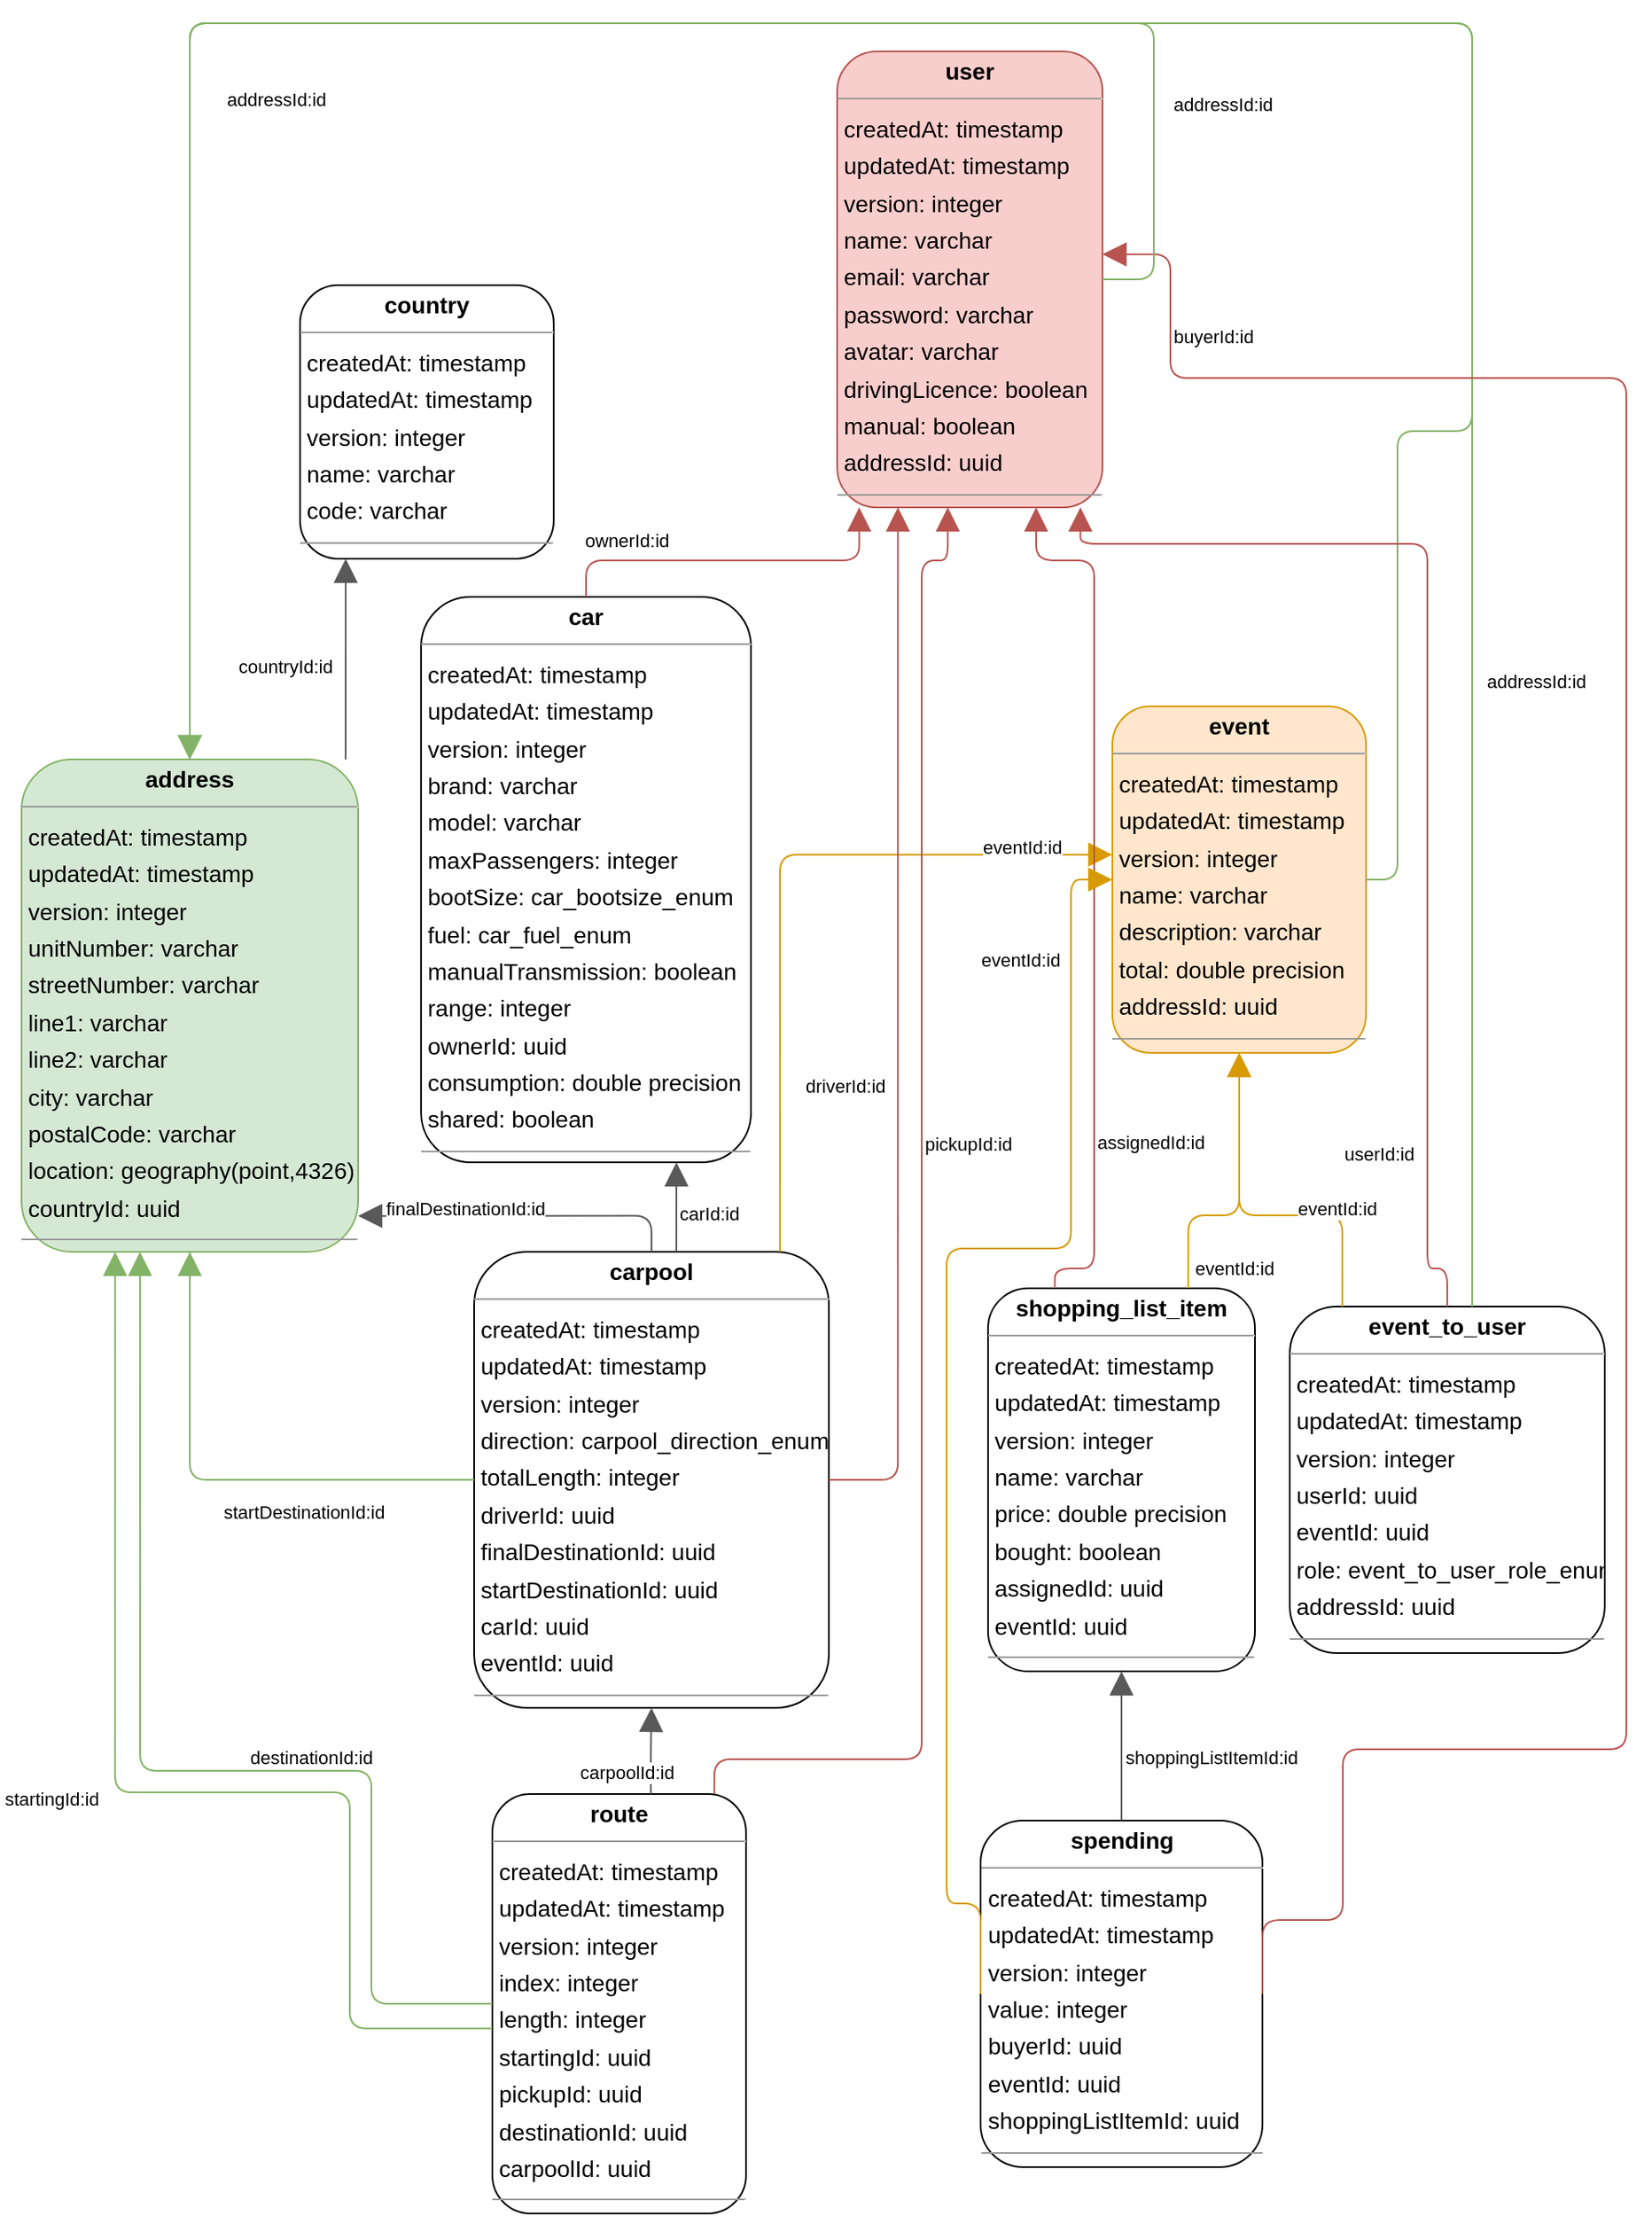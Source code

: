 <mxfile version="20.5.1" type="device"><diagram id="kf4Gfm75S-vYlz2WsPTJ" name="Page-1"><mxGraphModel dx="3428" dy="1742" grid="1" gridSize="10" guides="1" tooltips="1" connect="1" arrows="1" fold="1" page="0" pageScale="1" pageWidth="827" pageHeight="1169" background="none" math="0" shadow="0"><root><mxCell id="0"/><mxCell id="1" parent="0"/><mxCell id="node0" value="&lt;p style=&quot;margin:0px;margin-top:4px;text-align:center;&quot;&gt;&lt;b&gt;address&lt;/b&gt;&lt;/p&gt;&lt;hr size=&quot;1&quot;/&gt;&lt;p style=&quot;margin:0 0 0 4px;line-height:1.6;&quot;&gt; createdAt: timestamp&lt;br/&gt; updatedAt: timestamp&lt;br/&gt; version: integer&lt;br/&gt; unitNumber: varchar&lt;br/&gt; streetNumber: varchar&lt;br/&gt; line1: varchar&lt;br/&gt; line2: varchar&lt;br/&gt; city: varchar&lt;br/&gt; postalCode: varchar&lt;br/&gt; location: geography(point,4326)&lt;br/&gt; countryId: uuid&lt;/p&gt;&lt;hr size=&quot;1&quot;/&gt;&lt;p style=&quot;margin:0 0 0 4px;line-height:1.6;&quot;&gt; id: uuid&lt;/p&gt;" style="verticalAlign=top;align=left;overflow=fill;fontSize=14;fontFamily=Helvetica;html=1;rounded=1;shadow=0;comic=0;labelBackgroundColor=none;strokeWidth=1;fillColor=#d5e8d4;strokeColor=#82b366;" parent="1" vertex="1"><mxGeometry x="-352" y="830" width="203" height="297" as="geometry"/></mxCell><mxCell id="node6" value="&lt;p style=&quot;margin:0px;margin-top:4px;text-align:center;&quot;&gt;&lt;b&gt;car&lt;/b&gt;&lt;/p&gt;&lt;hr size=&quot;1&quot;/&gt;&lt;p style=&quot;margin:0 0 0 4px;line-height:1.6;&quot;&gt; createdAt: timestamp&lt;br/&gt; updatedAt: timestamp&lt;br/&gt; version: integer&lt;br/&gt; brand: varchar&lt;br/&gt; model: varchar&lt;br/&gt; maxPassengers: integer&lt;br/&gt; bootSize: car_bootsize_enum&lt;br/&gt; fuel: car_fuel_enum&lt;br/&gt; manualTransmission: boolean&lt;br/&gt; range: integer&lt;br/&gt; ownerId: uuid&lt;br/&gt; consumption: double precision&lt;br/&gt; shared: boolean&lt;/p&gt;&lt;hr size=&quot;1&quot;/&gt;&lt;p style=&quot;margin:0 0 0 4px;line-height:1.6;&quot;&gt; id: uuid&lt;/p&gt;" style="verticalAlign=top;align=left;overflow=fill;fontSize=14;fontFamily=Helvetica;html=1;rounded=1;shadow=0;comic=0;labelBackgroundColor=none;strokeWidth=1;" parent="1" vertex="1"><mxGeometry x="-111" y="732" width="199" height="341" as="geometry"/></mxCell><mxCell id="node4" value="&lt;p style=&quot;margin:0px;margin-top:4px;text-align:center;&quot;&gt;&lt;b&gt;carpool&lt;/b&gt;&lt;/p&gt;&lt;hr size=&quot;1&quot;/&gt;&lt;p style=&quot;margin:0 0 0 4px;line-height:1.6;&quot;&gt; createdAt: timestamp&lt;br/&gt; updatedAt: timestamp&lt;br/&gt; version: integer&lt;br/&gt; direction: carpool_direction_enum&lt;br/&gt; totalLength: integer&lt;br/&gt; driverId: uuid&lt;br/&gt; finalDestinationId: uuid&lt;br/&gt; startDestinationId: uuid&lt;br/&gt; carId: uuid&lt;br/&gt; eventId: uuid&lt;/p&gt;&lt;hr size=&quot;1&quot;/&gt;&lt;p style=&quot;margin:0 0 0 4px;line-height:1.6;&quot;&gt; id: uuid&lt;/p&gt;" style="verticalAlign=top;align=left;overflow=fill;fontSize=14;fontFamily=Helvetica;html=1;rounded=1;shadow=0;comic=0;labelBackgroundColor=none;strokeWidth=1;" parent="1" vertex="1"><mxGeometry x="-79" y="1127" width="214" height="275" as="geometry"/></mxCell><mxCell id="node9" value="&lt;p style=&quot;margin:0px;margin-top:4px;text-align:center;&quot;&gt;&lt;b&gt;country&lt;/b&gt;&lt;/p&gt;&lt;hr size=&quot;1&quot;/&gt;&lt;p style=&quot;margin:0 0 0 4px;line-height:1.6;&quot;&gt; createdAt: timestamp&lt;br/&gt; updatedAt: timestamp&lt;br/&gt; version: integer&lt;br/&gt; name: varchar&lt;br/&gt; code: varchar&lt;/p&gt;&lt;hr size=&quot;1&quot;/&gt;&lt;p style=&quot;margin:0 0 0 4px;line-height:1.6;&quot;&gt; id: uuid&lt;/p&gt;" style="verticalAlign=top;align=left;overflow=fill;fontSize=14;fontFamily=Helvetica;html=1;rounded=1;shadow=0;comic=0;labelBackgroundColor=none;strokeWidth=1;" parent="1" vertex="1"><mxGeometry x="-184" y="544" width="153" height="165" as="geometry"/></mxCell><mxCell id="node3" value="&lt;p style=&quot;margin:0px;margin-top:4px;text-align:center;&quot;&gt;&lt;b&gt;event&lt;/b&gt;&lt;/p&gt;&lt;hr size=&quot;1&quot;/&gt;&lt;p style=&quot;margin:0 0 0 4px;line-height:1.6;&quot;&gt; createdAt: timestamp&lt;br/&gt; updatedAt: timestamp&lt;br/&gt; version: integer&lt;br/&gt; name: varchar&lt;br/&gt; description: varchar&lt;br/&gt; total: double precision&lt;br/&gt; addressId: uuid&lt;/p&gt;&lt;hr size=&quot;1&quot;/&gt;&lt;p style=&quot;margin:0 0 0 4px;line-height:1.6;&quot;&gt; id: uuid&lt;/p&gt;" style="verticalAlign=top;align=left;overflow=fill;fontSize=14;fontFamily=Helvetica;html=1;rounded=1;shadow=0;comic=0;labelBackgroundColor=none;strokeWidth=1;fillColor=#ffe6cc;strokeColor=#d79b00;" parent="1" vertex="1"><mxGeometry x="306" y="798" width="153" height="209" as="geometry"/></mxCell><mxCell id="node2" value="&lt;p style=&quot;margin:0px;margin-top:4px;text-align:center;&quot;&gt;&lt;b&gt;event_to_user&lt;/b&gt;&lt;/p&gt;&lt;hr size=&quot;1&quot;/&gt;&lt;p style=&quot;margin:0 0 0 4px;line-height:1.6;&quot;&gt; createdAt: timestamp&lt;br/&gt; updatedAt: timestamp&lt;br/&gt; version: integer&lt;br/&gt; userId: uuid&lt;br/&gt; eventId: uuid&lt;br/&gt; role: event_to_user_role_enum&lt;br/&gt; addressId: uuid&lt;/p&gt;&lt;hr size=&quot;1&quot;/&gt;&lt;p style=&quot;margin:0 0 0 4px;line-height:1.6;&quot;&gt; id: uuid&lt;/p&gt;" style="verticalAlign=top;align=left;overflow=fill;fontSize=14;fontFamily=Helvetica;html=1;rounded=1;shadow=0;comic=0;labelBackgroundColor=none;strokeWidth=1;" parent="1" vertex="1"><mxGeometry x="413" y="1160" width="190" height="209" as="geometry"/></mxCell><mxCell id="node1" value="&lt;p style=&quot;margin:0px;margin-top:4px;text-align:center;&quot;&gt;&lt;b&gt;route&lt;/b&gt;&lt;/p&gt;&lt;hr size=&quot;1&quot;/&gt;&lt;p style=&quot;margin:0 0 0 4px;line-height:1.6;&quot;&gt; createdAt: timestamp&lt;br/&gt; updatedAt: timestamp&lt;br/&gt; version: integer&lt;br/&gt; index: integer&lt;br/&gt; length: integer&lt;br/&gt; startingId: uuid&lt;br/&gt; pickupId: uuid&lt;br/&gt; destinationId: uuid&lt;br/&gt; carpoolId: uuid&lt;/p&gt;&lt;hr size=&quot;1&quot;/&gt;&lt;p style=&quot;margin:0 0 0 4px;line-height:1.6;&quot;&gt; id: uuid&lt;/p&gt;" style="verticalAlign=top;align=left;overflow=fill;fontSize=14;fontFamily=Helvetica;html=1;rounded=1;shadow=0;comic=0;labelBackgroundColor=none;strokeWidth=1;" parent="1" vertex="1"><mxGeometry x="-68" y="1454" width="153" height="253" as="geometry"/></mxCell><mxCell id="node5" value="&lt;p style=&quot;margin:0px;margin-top:4px;text-align:center;&quot;&gt;&lt;b&gt;shopping_list_item&lt;/b&gt;&lt;/p&gt;&lt;hr size=&quot;1&quot;/&gt;&lt;p style=&quot;margin:0 0 0 4px;line-height:1.6;&quot;&gt; createdAt: timestamp&lt;br/&gt; updatedAt: timestamp&lt;br/&gt; version: integer&lt;br/&gt; name: varchar&lt;br/&gt; price: double precision&lt;br/&gt; bought: boolean&lt;br/&gt; assignedId: uuid&lt;br/&gt; eventId: uuid&lt;/p&gt;&lt;hr size=&quot;1&quot;/&gt;&lt;p style=&quot;margin:0 0 0 4px;line-height:1.6;&quot;&gt; id: uuid&lt;/p&gt;" style="verticalAlign=top;align=left;overflow=fill;fontSize=14;fontFamily=Helvetica;html=1;rounded=1;shadow=0;comic=0;labelBackgroundColor=none;strokeWidth=1;" parent="1" vertex="1"><mxGeometry x="231" y="1149" width="161" height="231" as="geometry"/></mxCell><mxCell id="node7" value="&lt;p style=&quot;margin:0px;margin-top:4px;text-align:center;&quot;&gt;&lt;b&gt;spending&lt;/b&gt;&lt;/p&gt;&lt;hr size=&quot;1&quot;/&gt;&lt;p style=&quot;margin:0 0 0 4px;line-height:1.6;&quot;&gt; createdAt: timestamp&lt;br/&gt; updatedAt: timestamp&lt;br/&gt; version: integer&lt;br/&gt; value: integer&lt;br/&gt; buyerId: uuid&lt;br/&gt; eventId: uuid&lt;br/&gt; shoppingListItemId: uuid&lt;/p&gt;&lt;hr size=&quot;1&quot;/&gt;&lt;p style=&quot;margin:0 0 0 4px;line-height:1.6;&quot;&gt; id: uuid&lt;/p&gt;" style="verticalAlign=top;align=left;overflow=fill;fontSize=14;fontFamily=Helvetica;html=1;rounded=1;shadow=0;comic=0;labelBackgroundColor=none;strokeWidth=1;" parent="1" vertex="1"><mxGeometry x="226.5" y="1470" width="170" height="209" as="geometry"/></mxCell><mxCell id="node8" value="&lt;p style=&quot;margin:0px;margin-top:4px;text-align:center;&quot;&gt;&lt;b&gt;user&lt;/b&gt;&lt;/p&gt;&lt;hr size=&quot;1&quot;/&gt;&lt;p style=&quot;margin:0 0 0 4px;line-height:1.6;&quot;&gt; createdAt: timestamp&lt;br/&gt; updatedAt: timestamp&lt;br/&gt; version: integer&lt;br/&gt; name: varchar&lt;br/&gt; email: varchar&lt;br/&gt; password: varchar&lt;br/&gt; avatar: varchar&lt;br/&gt; drivingLicence: boolean&lt;br/&gt; manual: boolean&lt;br/&gt; addressId: uuid&lt;/p&gt;&lt;hr size=&quot;1&quot;/&gt;&lt;p style=&quot;margin:0 0 0 4px;line-height:1.6;&quot;&gt; id: uuid&lt;/p&gt;" style="verticalAlign=top;align=left;overflow=fill;fontSize=14;fontFamily=Helvetica;html=1;rounded=1;shadow=0;comic=0;labelBackgroundColor=none;strokeWidth=1;fillColor=#f8cecc;strokeColor=#b85450;" parent="1" vertex="1"><mxGeometry x="140" y="403" width="160" height="275" as="geometry"/></mxCell><mxCell id="edge0" value="" style="html=1;rounded=1;edgeStyle=orthogonalEdgeStyle;dashed=0;startArrow=none;endArrow=block;endSize=12;strokeColor=#595959;exitX=0.963;exitY=0.000;exitDx=0;exitDy=0;entryX=0.180;entryY=1.000;entryDx=0;entryDy=0;" parent="1" source="node0" target="node9" edge="1"><mxGeometry width="50" height="50" relative="1" as="geometry"><Array as="points"/></mxGeometry></mxCell><mxCell id="label2" value="countryId:id" style="edgeLabel;resizable=0;html=1;align=left;verticalAlign=top;strokeColor=default;" parent="edge0" vertex="1" connectable="0"><mxGeometry x="-223" y="761" as="geometry"/></mxCell><mxCell id="edge1" value="" style="html=1;rounded=1;edgeStyle=orthogonalEdgeStyle;dashed=0;startArrow=none;endArrow=block;endSize=12;strokeColor=#b85450;exitX=0.500;exitY=0.000;exitDx=0;exitDy=0;entryX=0.083;entryY=1.000;entryDx=0;entryDy=0;fillColor=#f8cecc;" parent="1" source="node6" target="node8" edge="1"><mxGeometry width="50" height="50" relative="1" as="geometry"><Array as="points"><mxPoint x="-12" y="710"/><mxPoint x="153" y="710"/></Array></mxGeometry></mxCell><mxCell id="label8" value="ownerId:id" style="edgeLabel;resizable=0;html=1;align=left;verticalAlign=top;strokeColor=default;" parent="edge1" vertex="1" connectable="0"><mxGeometry x="-14" y="685" as="geometry"/></mxCell><mxCell id="edge9" value="" style="html=1;rounded=1;edgeStyle=orthogonalEdgeStyle;dashed=0;startArrow=none;endArrow=block;endSize=12;strokeColor=#82b366;exitX=0.000;exitY=0.500;exitDx=0;exitDy=0;entryX=0.500;entryY=1.000;entryDx=0;entryDy=0;fillColor=#d5e8d4;" parent="1" source="node4" target="node0" edge="1"><mxGeometry width="50" height="50" relative="1" as="geometry"><Array as="points"><mxPoint x="-250" y="1265"/></Array></mxGeometry></mxCell><mxCell id="label56" value="startDestinationId:id" style="edgeLabel;resizable=0;html=1;align=left;verticalAlign=top;strokeColor=default;" parent="edge9" vertex="1" connectable="0"><mxGeometry x="-232" y="1271" as="geometry"/></mxCell><mxCell id="edge14" value="" style="html=1;rounded=1;edgeStyle=orthogonalEdgeStyle;dashed=0;startArrow=none;endArrow=block;endSize=12;strokeColor=#595959;exitX=0.500;exitY=0.000;exitDx=0;exitDy=0;entryX=1.000;entryY=0.927;entryDx=0;entryDy=0;" parent="1" source="node4" target="node0" edge="1"><mxGeometry width="50" height="50" relative="1" as="geometry"><Array as="points"><mxPoint x="28" y="1105"/></Array></mxGeometry></mxCell><mxCell id="label86" value="finalDestinationId:id" style="edgeLabel;resizable=0;html=1;align=left;verticalAlign=top;strokeColor=default;" parent="edge14" vertex="1" connectable="0"><mxGeometry x="-134" y="1088" as="geometry"/></mxCell><mxCell id="edge17" value="" style="html=1;rounded=1;edgeStyle=orthogonalEdgeStyle;dashed=0;startArrow=none;endArrow=block;endSize=12;strokeColor=#595959;exitX=0.570;exitY=0.000;exitDx=0;exitDy=0;entryX=0.774;entryY=1.000;entryDx=0;entryDy=0;" parent="1" source="node4" target="node6" edge="1"><mxGeometry width="50" height="50" relative="1" as="geometry"><Array as="points"/></mxGeometry></mxCell><mxCell id="label104" value="carId:id" style="edgeLabel;resizable=0;html=1;align=left;verticalAlign=top;strokeColor=default;" parent="edge17" vertex="1" connectable="0"><mxGeometry x="43" y="1091" as="geometry"/></mxCell><mxCell id="edge3" value="" style="html=1;rounded=1;edgeStyle=orthogonalEdgeStyle;dashed=0;startArrow=none;endArrow=block;endSize=12;strokeColor=#d79b00;exitX=0.862;exitY=0.000;exitDx=0;exitDy=0;entryX=0.000;entryY=0.428;entryDx=0;entryDy=0;fillColor=#ffe6cc;" parent="1" source="node4" target="node3" edge="1"><mxGeometry width="50" height="50" relative="1" as="geometry"><Array as="points"><mxPoint x="105" y="888"/></Array></mxGeometry></mxCell><mxCell id="label20" value="eventId:id" style="edgeLabel;resizable=0;html=1;align=left;verticalAlign=top;strokeColor=default;" parent="edge3" vertex="1" connectable="0"><mxGeometry x="226" y="870" as="geometry"/></mxCell><mxCell id="edge16" value="" style="html=1;rounded=1;edgeStyle=orthogonalEdgeStyle;dashed=0;startArrow=none;endArrow=block;endSize=12;strokeColor=#b85450;exitX=1.000;exitY=0.500;exitDx=0;exitDy=0;entryX=0.229;entryY=1.000;entryDx=0;entryDy=0;fillColor=#f8cecc;" parent="1" source="node4" target="node8" edge="1"><mxGeometry width="50" height="50" relative="1" as="geometry"><Array as="points"><mxPoint x="176" y="1265"/></Array></mxGeometry></mxCell><mxCell id="label98" value="driverId:id" style="edgeLabel;resizable=0;html=1;align=left;verticalAlign=top;strokeColor=default;" parent="edge16" vertex="1" connectable="0"><mxGeometry x="119" y="1014" as="geometry"/></mxCell><mxCell id="edge20" value="" style="html=1;rounded=1;edgeStyle=orthogonalEdgeStyle;dashed=0;startArrow=none;endArrow=block;endSize=12;strokeColor=#82b366;exitX=1.000;exitY=0.500;exitDx=0;exitDy=0;entryX=0.500;entryY=0.000;entryDx=0;entryDy=0;fillColor=#d5e8d4;" parent="1" source="node3" target="node0" edge="1"><mxGeometry width="50" height="50" relative="1" as="geometry"><Array as="points"><mxPoint x="478" y="903"/><mxPoint x="478" y="632"/><mxPoint x="523" y="632"/><mxPoint x="523" y="386"/><mxPoint x="-251" y="386"/></Array></mxGeometry></mxCell><mxCell id="label122" value="addressId:id" style="edgeLabel;resizable=0;html=1;align=left;verticalAlign=top;strokeColor=default;" parent="edge20" vertex="1" connectable="0"><mxGeometry x="530" y="770" as="geometry"/></mxCell><mxCell id="edge7" value="" style="html=1;rounded=1;edgeStyle=orthogonalEdgeStyle;dashed=0;startArrow=none;endArrow=block;endSize=12;strokeColor=#82b366;exitX=0.579;exitY=0.000;exitDx=0;exitDy=0;entryX=0.500;entryY=0.000;entryDx=0;entryDy=0;fillColor=#d5e8d4;" parent="1" source="node2" target="node0" edge="1"><mxGeometry width="50" height="50" relative="1" as="geometry"><Array as="points"><mxPoint x="523" y="386"/><mxPoint x="-251" y="386"/></Array></mxGeometry></mxCell><mxCell id="label44" value="addressId:id" style="edgeLabel;resizable=0;html=1;align=left;verticalAlign=top;strokeColor=default;" parent="edge7" vertex="1" connectable="0"><mxGeometry x="-230" y="419" as="geometry"/></mxCell><mxCell id="edge5" value="" style="html=1;rounded=1;edgeStyle=orthogonalEdgeStyle;dashed=0;startArrow=none;endArrow=block;endSize=12;strokeColor=#d79b00;exitX=0.167;exitY=0.000;exitDx=0;exitDy=0;entryX=0.500;entryY=1.000;entryDx=0;entryDy=0;fillColor=#ffe6cc;" parent="1" source="node2" target="node3" edge="1"><mxGeometry width="50" height="50" relative="1" as="geometry"><Array as="points"><mxPoint x="444" y="1105"/><mxPoint x="382" y="1105"/></Array></mxGeometry></mxCell><mxCell id="label32" value="eventId:id" style="edgeLabel;resizable=0;html=1;align=left;verticalAlign=top;strokeColor=default;" parent="edge5" vertex="1" connectable="0"><mxGeometry x="416" y="1088" as="geometry"/></mxCell><mxCell id="edge19" value="" style="html=1;rounded=1;edgeStyle=orthogonalEdgeStyle;dashed=0;startArrow=none;endArrow=block;endSize=12;strokeColor=#b85450;exitX=0.500;exitY=0.000;exitDx=0;exitDy=0;entryX=0.917;entryY=1.000;entryDx=0;entryDy=0;fillColor=#f8cecc;" parent="1" source="node2" target="node8" edge="1"><mxGeometry width="50" height="50" relative="1" as="geometry"><Array as="points"><mxPoint x="508" y="1137"/><mxPoint x="496" y="1137"/><mxPoint x="496" y="700"/><mxPoint x="286" y="700"/></Array></mxGeometry></mxCell><mxCell id="label116" value="userId:id" style="edgeLabel;resizable=0;html=1;align=left;verticalAlign=top;strokeColor=default;" parent="edge19" vertex="1" connectable="0"><mxGeometry x="444" y="1055" as="geometry"/></mxCell><mxCell id="edge4" value="" style="html=1;rounded=1;edgeStyle=orthogonalEdgeStyle;dashed=0;startArrow=none;endArrow=block;endSize=12;strokeColor=#82b366;exitX=0.000;exitY=0.500;exitDx=0;exitDy=0;entryX=0.352;entryY=1.000;entryDx=0;entryDy=0;fillColor=#d5e8d4;" parent="1" source="node1" target="node0" edge="1"><mxGeometry width="50" height="50" relative="1" as="geometry"><Array as="points"><mxPoint x="-141" y="1581"/><mxPoint x="-141" y="1440"/><mxPoint x="-281" y="1440"/></Array></mxGeometry></mxCell><mxCell id="label26" value="destinationId:id" style="edgeLabel;resizable=0;html=1;align=left;verticalAlign=top;strokeColor=default;" parent="edge4" vertex="1" connectable="0"><mxGeometry x="-216" y="1419" as="geometry"/></mxCell><mxCell id="edge10" value="" style="html=1;rounded=1;edgeStyle=orthogonalEdgeStyle;dashed=0;startArrow=none;endArrow=block;endSize=12;strokeColor=#82b366;exitX=0.000;exitY=0.559;exitDx=0;exitDy=0;entryX=0.278;entryY=1.000;entryDx=0;entryDy=0;fillColor=#d5e8d4;" parent="1" source="node1" target="node0" edge="1"><mxGeometry width="50" height="50" relative="1" as="geometry"><Array as="points"><mxPoint x="-154" y="1596"/><mxPoint x="-154" y="1453"/><mxPoint x="-296" y="1453"/></Array></mxGeometry></mxCell><mxCell id="label62" value="startingId:id" style="edgeLabel;resizable=0;html=1;align=left;verticalAlign=top;strokeColor=default;" parent="edge10" vertex="1" connectable="0"><mxGeometry x="-364" y="1444" as="geometry"/></mxCell><mxCell id="edge12" value="" style="html=1;rounded=1;edgeStyle=orthogonalEdgeStyle;dashed=0;startArrow=none;endArrow=block;endSize=12;strokeColor=#595959;exitX=0.625;exitY=0.000;exitDx=0;exitDy=0;entryX=0.500;entryY=1.000;entryDx=0;entryDy=0;" parent="1" source="node1" target="node4" edge="1"><mxGeometry width="50" height="50" relative="1" as="geometry"><Array as="points"/></mxGeometry></mxCell><mxCell id="label74" value="carpoolId:id" style="edgeLabel;resizable=0;html=1;align=left;verticalAlign=top;strokeColor=default;" parent="edge12" vertex="1" connectable="0"><mxGeometry x="-17" y="1428" as="geometry"/></mxCell><mxCell id="edge11" value="" style="html=1;rounded=1;edgeStyle=orthogonalEdgeStyle;dashed=0;startArrow=none;endArrow=block;endSize=12;strokeColor=#b85450;exitX=0.875;exitY=0.000;exitDx=0;exitDy=0;entryX=0.417;entryY=1.000;entryDx=0;entryDy=0;fillColor=#f8cecc;" parent="1" source="node1" target="node8" edge="1"><mxGeometry width="50" height="50" relative="1" as="geometry"><Array as="points"><mxPoint x="66" y="1433"/><mxPoint x="191" y="1433"/><mxPoint x="191" y="710"/><mxPoint x="206" y="710"/></Array></mxGeometry></mxCell><mxCell id="label68" value="pickupId:id" style="edgeLabel;resizable=0;html=1;align=left;verticalAlign=top;strokeColor=default;" parent="edge11" vertex="1" connectable="0"><mxGeometry x="191" y="1049" as="geometry"/></mxCell><mxCell id="edge8" value="" style="html=1;rounded=1;edgeStyle=orthogonalEdgeStyle;dashed=0;startArrow=none;endArrow=block;endSize=12;strokeColor=#d79b00;exitX=0.750;exitY=0.000;exitDx=0;exitDy=0;entryX=0.500;entryY=1.000;entryDx=0;entryDy=0;fillColor=#ffe6cc;" parent="1" source="node5" target="node3" edge="1"><mxGeometry width="50" height="50" relative="1" as="geometry"><Array as="points"><mxPoint x="351" y="1105"/><mxPoint x="382" y="1105"/></Array></mxGeometry></mxCell><mxCell id="label50" value="eventId:id" style="edgeLabel;resizable=0;html=1;align=left;verticalAlign=top;strokeColor=default;" parent="edge8" vertex="1" connectable="0"><mxGeometry x="354" y="1124" as="geometry"/></mxCell><mxCell id="edge6" value="" style="html=1;rounded=1;edgeStyle=orthogonalEdgeStyle;dashed=0;startArrow=none;endArrow=block;endSize=12;strokeColor=#b85450;exitX=0.250;exitY=0.000;exitDx=0;exitDy=0;entryX=0.750;entryY=1.000;entryDx=0;entryDy=0;fillColor=#f8cecc;" parent="1" source="node5" target="node8" edge="1"><mxGeometry width="50" height="50" relative="1" as="geometry"><Array as="points"><mxPoint x="271" y="1137"/><mxPoint x="295" y="1137"/><mxPoint x="295" y="710"/><mxPoint x="260" y="710"/></Array></mxGeometry></mxCell><mxCell id="label38" value="assignedId:id" style="edgeLabel;resizable=0;html=1;align=left;verticalAlign=top;strokeColor=default;" parent="edge6" vertex="1" connectable="0"><mxGeometry x="295" y="1048" as="geometry"/></mxCell><mxCell id="edge2" value="" style="html=1;rounded=1;edgeStyle=orthogonalEdgeStyle;dashed=0;startArrow=none;endArrow=block;endSize=12;strokeColor=#d79b00;exitX=0.000;exitY=0.500;exitDx=0;exitDy=0;entryX=0.000;entryY=0.500;entryDx=0;entryDy=0;fillColor=#ffe6cc;" parent="1" source="node7" target="node3" edge="1"><mxGeometry width="50" height="50" relative="1" as="geometry"><Array as="points"><mxPoint x="227" y="1520"/><mxPoint x="206" y="1520"/><mxPoint x="206" y="1125"/><mxPoint x="281" y="1125"/><mxPoint x="281" y="903"/></Array></mxGeometry></mxCell><mxCell id="label14" value="eventId:id" style="edgeLabel;resizable=0;html=1;align=left;verticalAlign=top;strokeColor=default;" parent="edge2" vertex="1" connectable="0"><mxGeometry x="225" y="938" as="geometry"/></mxCell><mxCell id="edge13" value="" style="html=1;rounded=1;edgeStyle=orthogonalEdgeStyle;dashed=0;startArrow=none;endArrow=block;endSize=12;strokeColor=#595959;exitX=0.500;exitY=0.000;exitDx=0;exitDy=0;entryX=0.500;entryY=1.000;entryDx=0;entryDy=0;" parent="1" source="node7" target="node5" edge="1"><mxGeometry width="50" height="50" relative="1" as="geometry"><Array as="points"/></mxGeometry></mxCell><mxCell id="label80" value="shoppingListItemId:id" style="edgeLabel;resizable=0;html=1;align=left;verticalAlign=top;strokeColor=default;" parent="edge13" vertex="1" connectable="0"><mxGeometry x="311.5" y="1419" as="geometry"/></mxCell><mxCell id="edge18" value="" style="html=1;rounded=1;edgeStyle=orthogonalEdgeStyle;dashed=0;startArrow=none;endArrow=block;endSize=12;strokeColor=#b85450;exitX=1.000;exitY=0.500;exitDx=0;exitDy=0;entryX=1.000;entryY=0.445;entryDx=0;entryDy=0;fillColor=#f8cecc;" parent="1" source="node7" target="node8" edge="1"><mxGeometry width="50" height="50" relative="1" as="geometry"><Array as="points"><mxPoint x="397" y="1530"/><mxPoint x="445" y="1530"/><mxPoint x="445" y="1427"/><mxPoint x="616" y="1427"/><mxPoint x="616" y="600"/><mxPoint x="341" y="600"/><mxPoint x="341" y="525"/></Array></mxGeometry></mxCell><mxCell id="label110" value="buyerId:id" style="edgeLabel;resizable=0;html=1;align=left;verticalAlign=top;strokeColor=default;" parent="edge18" vertex="1" connectable="0"><mxGeometry x="341" y="562" as="geometry"/></mxCell><mxCell id="edge15" value="" style="html=1;rounded=1;edgeStyle=orthogonalEdgeStyle;dashed=0;startArrow=none;endArrow=block;endSize=12;strokeColor=#82b366;exitX=1.000;exitY=0.500;exitDx=0;exitDy=0;entryX=0.500;entryY=0.000;entryDx=0;entryDy=0;fillColor=#d5e8d4;" parent="1" source="node8" target="node0" edge="1"><mxGeometry width="50" height="50" relative="1" as="geometry"><Array as="points"><mxPoint x="331" y="541"/><mxPoint x="331" y="386"/><mxPoint x="-251" y="386"/></Array></mxGeometry></mxCell><mxCell id="label92" value="addressId:id" style="edgeLabel;resizable=0;html=1;align=left;verticalAlign=top;strokeColor=default;" parent="edge15" vertex="1" connectable="0"><mxGeometry x="341" y="422" as="geometry"/></mxCell></root></mxGraphModel></diagram></mxfile>